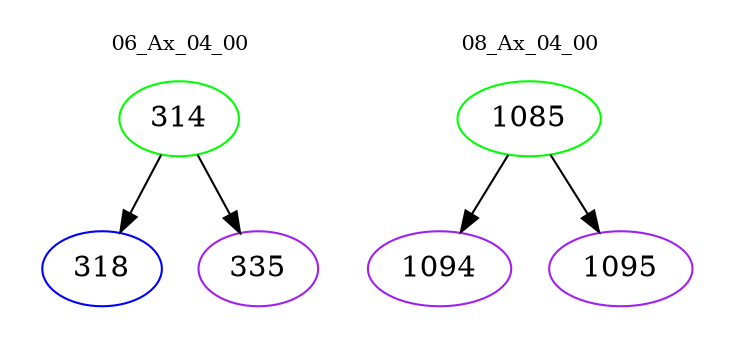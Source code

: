 digraph{
subgraph cluster_0 {
color = white
label = "06_Ax_04_00";
fontsize=10;
T0_314 [label="314", color="green"]
T0_314 -> T0_318 [color="black"]
T0_318 [label="318", color="blue"]
T0_314 -> T0_335 [color="black"]
T0_335 [label="335", color="purple"]
}
subgraph cluster_1 {
color = white
label = "08_Ax_04_00";
fontsize=10;
T1_1085 [label="1085", color="green"]
T1_1085 -> T1_1094 [color="black"]
T1_1094 [label="1094", color="purple"]
T1_1085 -> T1_1095 [color="black"]
T1_1095 [label="1095", color="purple"]
}
}
